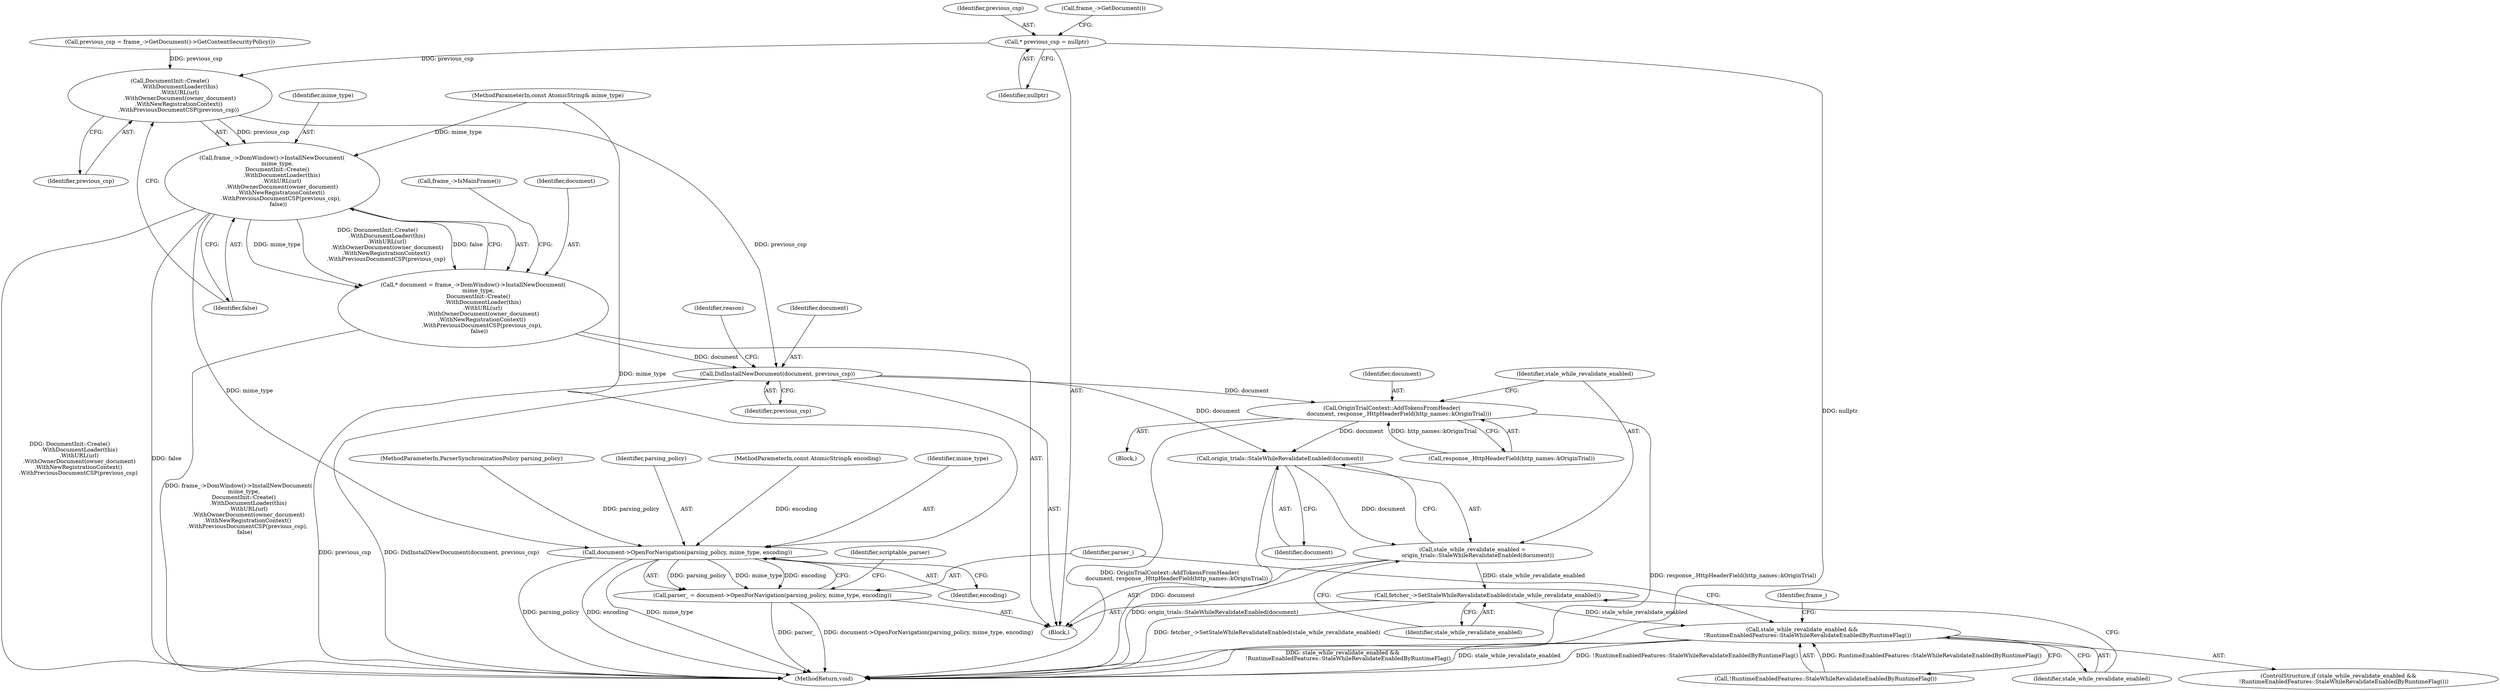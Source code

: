 digraph "1_Chrome_108147dfd1ea159fd3632ef92ccc4ab8952980c7_4@del" {
"1000129" [label="(Call,* previous_csp = nullptr)"];
"1000159" [label="(Call,DocumentInit::Create()\n           .WithDocumentLoader(this)\n           .WithURL(url)\n           .WithOwnerDocument(owner_document)\n          .WithNewRegistrationContext()\n          .WithPreviousDocumentCSP(previous_csp))"];
"1000157" [label="(Call,frame_->DomWindow()->InstallNewDocument(\n      mime_type,\n      DocumentInit::Create()\n           .WithDocumentLoader(this)\n           .WithURL(url)\n           .WithOwnerDocument(owner_document)\n          .WithNewRegistrationContext()\n          .WithPreviousDocumentCSP(previous_csp),\n       false))"];
"1000155" [label="(Call,* document = frame_->DomWindow()->InstallNewDocument(\n      mime_type,\n      DocumentInit::Create()\n           .WithDocumentLoader(this)\n           .WithURL(url)\n           .WithOwnerDocument(owner_document)\n          .WithNewRegistrationContext()\n          .WithPreviousDocumentCSP(previous_csp),\n       false))"];
"1000188" [label="(Call,DidInstallNewDocument(document, previous_csp))"];
"1000205" [label="(Call,OriginTrialContext::AddTokensFromHeader(\n        document, response_.HttpHeaderField(http_names::kOriginTrial)))"];
"1000212" [label="(Call,origin_trials::StaleWhileRevalidateEnabled(document))"];
"1000210" [label="(Call,stale_while_revalidate_enabled =\n      origin_trials::StaleWhileRevalidateEnabled(document))"];
"1000214" [label="(Call,fetcher_->SetStaleWhileRevalidateEnabled(stale_while_revalidate_enabled))"];
"1000217" [label="(Call,stale_while_revalidate_enabled &&\n      !RuntimeEnabledFeatures::StaleWhileRevalidateEnabledByRuntimeFlag())"];
"1000226" [label="(Call,document->OpenForNavigation(parsing_policy, mime_type, encoding))"];
"1000224" [label="(Call,parser_ = document->OpenForNavigation(parsing_policy, mime_type, encoding))"];
"1000229" [label="(Identifier,encoding)"];
"1000248" [label="(MethodReturn,void)"];
"1000131" [label="(Identifier,nullptr)"];
"1000190" [label="(Identifier,previous_csp)"];
"1000109" [label="(Block,)"];
"1000193" [label="(Identifier,reason)"];
"1000215" [label="(Identifier,stale_while_revalidate_enabled)"];
"1000225" [label="(Identifier,parser_)"];
"1000213" [label="(Identifier,document)"];
"1000163" [label="(Call,frame_->IsMainFrame())"];
"1000219" [label="(Call,!RuntimeEnabledFeatures::StaleWhileRevalidateEnabledByRuntimeFlag())"];
"1000130" [label="(Identifier,previous_csp)"];
"1000218" [label="(Identifier,stale_while_revalidate_enabled)"];
"1000138" [label="(Call,previous_csp = frame_->GetDocument()->GetContentSecurityPolicy())"];
"1000129" [label="(Call,* previous_csp = nullptr)"];
"1000107" [label="(MethodParameterIn,ParserSynchronizationPolicy parsing_policy)"];
"1000227" [label="(Identifier,parsing_policy)"];
"1000205" [label="(Call,OriginTrialContext::AddTokensFromHeader(\n        document, response_.HttpHeaderField(http_names::kOriginTrial)))"];
"1000189" [label="(Identifier,document)"];
"1000214" [label="(Call,fetcher_->SetStaleWhileRevalidateEnabled(stale_while_revalidate_enabled))"];
"1000199" [label="(Block,)"];
"1000160" [label="(Identifier,previous_csp)"];
"1000226" [label="(Call,document->OpenForNavigation(parsing_policy, mime_type, encoding))"];
"1000161" [label="(Identifier,false)"];
"1000156" [label="(Identifier,document)"];
"1000188" [label="(Call,DidInstallNewDocument(document, previous_csp))"];
"1000232" [label="(Identifier,scriptable_parser)"];
"1000217" [label="(Call,stale_while_revalidate_enabled &&\n      !RuntimeEnabledFeatures::StaleWhileRevalidateEnabledByRuntimeFlag())"];
"1000212" [label="(Call,origin_trials::StaleWhileRevalidateEnabled(document))"];
"1000133" [label="(Call,frame_->GetDocument())"];
"1000224" [label="(Call,parser_ = document->OpenForNavigation(parsing_policy, mime_type, encoding))"];
"1000105" [label="(MethodParameterIn,const AtomicString& encoding)"];
"1000104" [label="(MethodParameterIn,const AtomicString& mime_type)"];
"1000206" [label="(Identifier,document)"];
"1000210" [label="(Call,stale_while_revalidate_enabled =\n      origin_trials::StaleWhileRevalidateEnabled(document))"];
"1000222" [label="(Identifier,frame_)"];
"1000228" [label="(Identifier,mime_type)"];
"1000159" [label="(Call,DocumentInit::Create()\n           .WithDocumentLoader(this)\n           .WithURL(url)\n           .WithOwnerDocument(owner_document)\n          .WithNewRegistrationContext()\n          .WithPreviousDocumentCSP(previous_csp))"];
"1000157" [label="(Call,frame_->DomWindow()->InstallNewDocument(\n      mime_type,\n      DocumentInit::Create()\n           .WithDocumentLoader(this)\n           .WithURL(url)\n           .WithOwnerDocument(owner_document)\n          .WithNewRegistrationContext()\n          .WithPreviousDocumentCSP(previous_csp),\n       false))"];
"1000158" [label="(Identifier,mime_type)"];
"1000155" [label="(Call,* document = frame_->DomWindow()->InstallNewDocument(\n      mime_type,\n      DocumentInit::Create()\n           .WithDocumentLoader(this)\n           .WithURL(url)\n           .WithOwnerDocument(owner_document)\n          .WithNewRegistrationContext()\n          .WithPreviousDocumentCSP(previous_csp),\n       false))"];
"1000211" [label="(Identifier,stale_while_revalidate_enabled)"];
"1000216" [label="(ControlStructure,if (stale_while_revalidate_enabled &&\n      !RuntimeEnabledFeatures::StaleWhileRevalidateEnabledByRuntimeFlag()))"];
"1000207" [label="(Call,response_.HttpHeaderField(http_names::kOriginTrial))"];
"1000129" -> "1000109"  [label="AST: "];
"1000129" -> "1000131"  [label="CFG: "];
"1000130" -> "1000129"  [label="AST: "];
"1000131" -> "1000129"  [label="AST: "];
"1000133" -> "1000129"  [label="CFG: "];
"1000129" -> "1000248"  [label="DDG: nullptr"];
"1000129" -> "1000159"  [label="DDG: previous_csp"];
"1000159" -> "1000157"  [label="AST: "];
"1000159" -> "1000160"  [label="CFG: "];
"1000160" -> "1000159"  [label="AST: "];
"1000161" -> "1000159"  [label="CFG: "];
"1000159" -> "1000157"  [label="DDG: previous_csp"];
"1000138" -> "1000159"  [label="DDG: previous_csp"];
"1000159" -> "1000188"  [label="DDG: previous_csp"];
"1000157" -> "1000155"  [label="AST: "];
"1000157" -> "1000161"  [label="CFG: "];
"1000158" -> "1000157"  [label="AST: "];
"1000161" -> "1000157"  [label="AST: "];
"1000155" -> "1000157"  [label="CFG: "];
"1000157" -> "1000248"  [label="DDG: DocumentInit::Create()\n           .WithDocumentLoader(this)\n           .WithURL(url)\n           .WithOwnerDocument(owner_document)\n          .WithNewRegistrationContext()\n          .WithPreviousDocumentCSP(previous_csp)"];
"1000157" -> "1000248"  [label="DDG: false"];
"1000157" -> "1000155"  [label="DDG: mime_type"];
"1000157" -> "1000155"  [label="DDG: DocumentInit::Create()\n           .WithDocumentLoader(this)\n           .WithURL(url)\n           .WithOwnerDocument(owner_document)\n          .WithNewRegistrationContext()\n          .WithPreviousDocumentCSP(previous_csp)"];
"1000157" -> "1000155"  [label="DDG: false"];
"1000104" -> "1000157"  [label="DDG: mime_type"];
"1000157" -> "1000226"  [label="DDG: mime_type"];
"1000155" -> "1000109"  [label="AST: "];
"1000156" -> "1000155"  [label="AST: "];
"1000163" -> "1000155"  [label="CFG: "];
"1000155" -> "1000248"  [label="DDG: frame_->DomWindow()->InstallNewDocument(\n      mime_type,\n      DocumentInit::Create()\n           .WithDocumentLoader(this)\n           .WithURL(url)\n           .WithOwnerDocument(owner_document)\n          .WithNewRegistrationContext()\n          .WithPreviousDocumentCSP(previous_csp),\n       false)"];
"1000155" -> "1000188"  [label="DDG: document"];
"1000188" -> "1000109"  [label="AST: "];
"1000188" -> "1000190"  [label="CFG: "];
"1000189" -> "1000188"  [label="AST: "];
"1000190" -> "1000188"  [label="AST: "];
"1000193" -> "1000188"  [label="CFG: "];
"1000188" -> "1000248"  [label="DDG: DidInstallNewDocument(document, previous_csp)"];
"1000188" -> "1000248"  [label="DDG: previous_csp"];
"1000188" -> "1000205"  [label="DDG: document"];
"1000188" -> "1000212"  [label="DDG: document"];
"1000205" -> "1000199"  [label="AST: "];
"1000205" -> "1000207"  [label="CFG: "];
"1000206" -> "1000205"  [label="AST: "];
"1000207" -> "1000205"  [label="AST: "];
"1000211" -> "1000205"  [label="CFG: "];
"1000205" -> "1000248"  [label="DDG: response_.HttpHeaderField(http_names::kOriginTrial)"];
"1000205" -> "1000248"  [label="DDG: OriginTrialContext::AddTokensFromHeader(\n        document, response_.HttpHeaderField(http_names::kOriginTrial))"];
"1000207" -> "1000205"  [label="DDG: http_names::kOriginTrial"];
"1000205" -> "1000212"  [label="DDG: document"];
"1000212" -> "1000210"  [label="AST: "];
"1000212" -> "1000213"  [label="CFG: "];
"1000213" -> "1000212"  [label="AST: "];
"1000210" -> "1000212"  [label="CFG: "];
"1000212" -> "1000248"  [label="DDG: document"];
"1000212" -> "1000210"  [label="DDG: document"];
"1000210" -> "1000109"  [label="AST: "];
"1000211" -> "1000210"  [label="AST: "];
"1000215" -> "1000210"  [label="CFG: "];
"1000210" -> "1000248"  [label="DDG: origin_trials::StaleWhileRevalidateEnabled(document)"];
"1000210" -> "1000214"  [label="DDG: stale_while_revalidate_enabled"];
"1000214" -> "1000109"  [label="AST: "];
"1000214" -> "1000215"  [label="CFG: "];
"1000215" -> "1000214"  [label="AST: "];
"1000218" -> "1000214"  [label="CFG: "];
"1000214" -> "1000248"  [label="DDG: fetcher_->SetStaleWhileRevalidateEnabled(stale_while_revalidate_enabled)"];
"1000214" -> "1000217"  [label="DDG: stale_while_revalidate_enabled"];
"1000217" -> "1000216"  [label="AST: "];
"1000217" -> "1000218"  [label="CFG: "];
"1000217" -> "1000219"  [label="CFG: "];
"1000218" -> "1000217"  [label="AST: "];
"1000219" -> "1000217"  [label="AST: "];
"1000222" -> "1000217"  [label="CFG: "];
"1000225" -> "1000217"  [label="CFG: "];
"1000217" -> "1000248"  [label="DDG: !RuntimeEnabledFeatures::StaleWhileRevalidateEnabledByRuntimeFlag()"];
"1000217" -> "1000248"  [label="DDG: stale_while_revalidate_enabled &&\n      !RuntimeEnabledFeatures::StaleWhileRevalidateEnabledByRuntimeFlag()"];
"1000217" -> "1000248"  [label="DDG: stale_while_revalidate_enabled"];
"1000219" -> "1000217"  [label="DDG: RuntimeEnabledFeatures::StaleWhileRevalidateEnabledByRuntimeFlag()"];
"1000226" -> "1000224"  [label="AST: "];
"1000226" -> "1000229"  [label="CFG: "];
"1000227" -> "1000226"  [label="AST: "];
"1000228" -> "1000226"  [label="AST: "];
"1000229" -> "1000226"  [label="AST: "];
"1000224" -> "1000226"  [label="CFG: "];
"1000226" -> "1000248"  [label="DDG: parsing_policy"];
"1000226" -> "1000248"  [label="DDG: mime_type"];
"1000226" -> "1000248"  [label="DDG: encoding"];
"1000226" -> "1000224"  [label="DDG: parsing_policy"];
"1000226" -> "1000224"  [label="DDG: mime_type"];
"1000226" -> "1000224"  [label="DDG: encoding"];
"1000107" -> "1000226"  [label="DDG: parsing_policy"];
"1000104" -> "1000226"  [label="DDG: mime_type"];
"1000105" -> "1000226"  [label="DDG: encoding"];
"1000224" -> "1000109"  [label="AST: "];
"1000225" -> "1000224"  [label="AST: "];
"1000232" -> "1000224"  [label="CFG: "];
"1000224" -> "1000248"  [label="DDG: parser_"];
"1000224" -> "1000248"  [label="DDG: document->OpenForNavigation(parsing_policy, mime_type, encoding)"];
}
